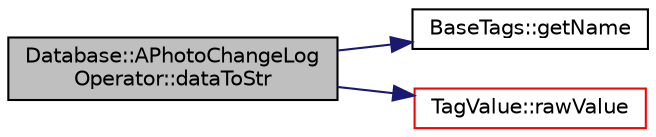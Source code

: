 digraph "Database::APhotoChangeLogOperator::dataToStr"
{
 // LATEX_PDF_SIZE
  edge [fontname="Helvetica",fontsize="10",labelfontname="Helvetica",labelfontsize="10"];
  node [fontname="Helvetica",fontsize="10",shape=record];
  rankdir="LR";
  Node1 [label="Database::APhotoChangeLog\lOperator::dataToStr",height=0.2,width=0.4,color="black", fillcolor="grey75", style="filled", fontcolor="black",tooltip=" "];
  Node1 -> Node2 [color="midnightblue",fontsize="10",style="solid",fontname="Helvetica"];
  Node2 [label="BaseTags::getName",height=0.2,width=0.4,color="black", fillcolor="white", style="filled",URL="$class_base_tags.html#a7b65c7bd0c368919cce09effdcdf83b6",tooltip="Get raw text for tag."];
  Node1 -> Node3 [color="midnightblue",fontsize="10",style="solid",fontname="Helvetica"];
  Node3 [label="TagValue::rawValue",height=0.2,width=0.4,color="red", fillcolor="white", style="filled",URL="$class_tag_value.html#a7dbb46edc2d25d96165c308c152aea06",tooltip=" "];
}
